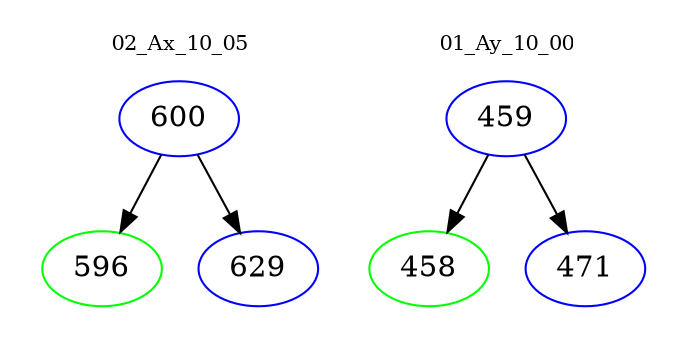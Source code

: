 digraph{
subgraph cluster_0 {
color = white
label = "02_Ax_10_05";
fontsize=10;
T0_600 [label="600", color="blue"]
T0_600 -> T0_596 [color="black"]
T0_596 [label="596", color="green"]
T0_600 -> T0_629 [color="black"]
T0_629 [label="629", color="blue"]
}
subgraph cluster_1 {
color = white
label = "01_Ay_10_00";
fontsize=10;
T1_459 [label="459", color="blue"]
T1_459 -> T1_458 [color="black"]
T1_458 [label="458", color="green"]
T1_459 -> T1_471 [color="black"]
T1_471 [label="471", color="blue"]
}
}
